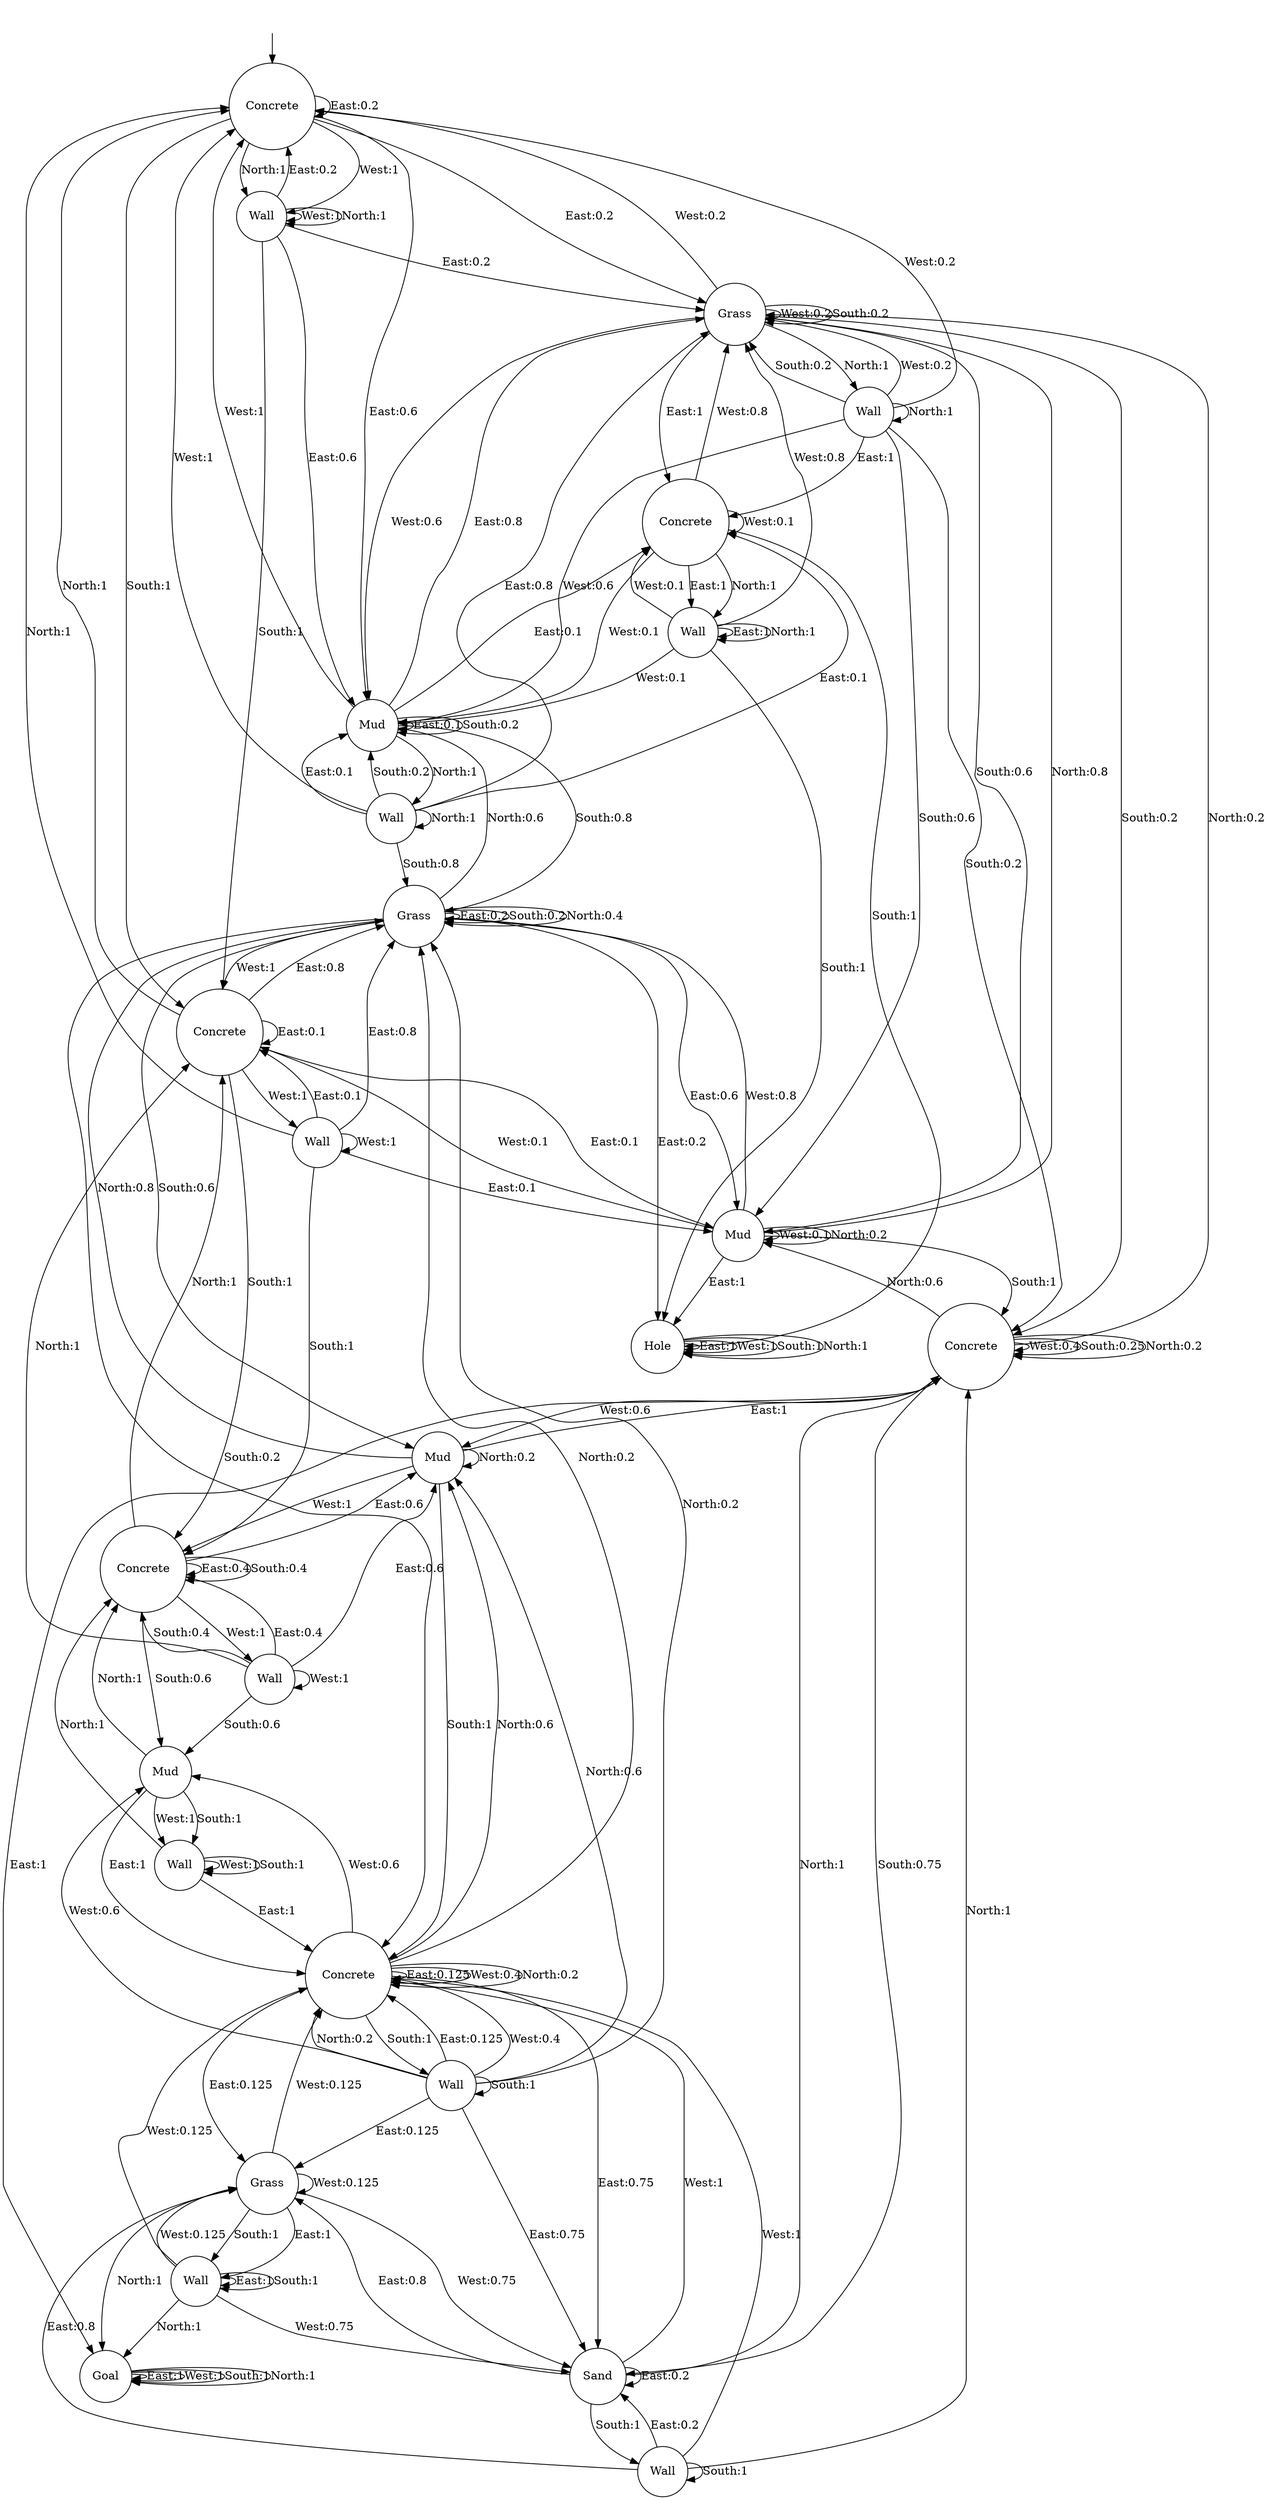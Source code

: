 digraph g {
__start0 [label="" shape="none"];
0 [shape="circle" label="Concrete"];
1 [shape="circle" label="Wall"];
2 [shape="circle" label="Concrete"];
3 [shape="circle" label="Wall"];
4 [shape="circle" label="Concrete"];
5 [shape="circle" label="Wall"];
6 [shape="circle" label="Wall"];
7 [shape="circle" label="Mud"];
8 [shape="circle" label="Wall"];
9 [shape="circle" label="Mud"];
10 [shape="circle" label="Grass"];
11 [shape="circle" label="Mud"];
12 [shape="circle" label="Concrete"];
13 [shape="circle" label="Wall"];
14 [shape="circle" label="Wall"];
15 [shape="circle" label="Grass"];
16 [shape="circle" label="Mud"];
17 [shape="circle" label="Concrete"];
18 [shape="circle" label="Wall"];
19 [shape="circle" label="Sand"];
20 [shape="circle" label="Concrete"];
21 [shape="circle" label="Wall"];
22 [shape="circle" label="Hole"];
23 [shape="circle" label="Goal"];
24 [shape="circle" label="Wall"];
25 [shape="circle" label="Grass"];
0 -> 0 [label="East:0.2"];
0 -> 9 [label="East:0.6"];
0 -> 15 [label="East:0.2"];
0 -> 1 [label="West:1"];
0 -> 2 [label="South:1"];
0 -> 1 [label="North:1"];
1 -> 0 [label="East:0.2"];
1 -> 9 [label="East:0.6"];
1 -> 15 [label="East:0.2"];
1 -> 1 [label="West:1"];
1 -> 2 [label="South:1"];
1 -> 1 [label="North:1"];
2 -> 2 [label="East:0.1"];
2 -> 10 [label="East:0.8"];
2 -> 16 [label="East:0.1"];
2 -> 3 [label="West:1"];
2 -> 4 [label="South:1"];
2 -> 0 [label="North:1"];
3 -> 2 [label="East:0.1"];
3 -> 10 [label="East:0.8"];
3 -> 16 [label="East:0.1"];
3 -> 3 [label="West:1"];
3 -> 4 [label="South:1"];
3 -> 0 [label="North:1"];
4 -> 4 [label="East:0.4"];
4 -> 11 [label="East:0.6"];
4 -> 5 [label="West:1"];
4 -> 4 [label="South:0.4"];
4 -> 7 [label="South:0.6"];
4 -> 2 [label="North:1"];
5 -> 4 [label="East:0.4"];
5 -> 11 [label="East:0.6"];
5 -> 5 [label="West:1"];
5 -> 4 [label="South:0.4"];
5 -> 7 [label="South:0.6"];
5 -> 2 [label="North:1"];
6 -> 12 [label="East:1"];
6 -> 6 [label="West:1"];
6 -> 6 [label="South:1"];
6 -> 4 [label="North:1"];
7 -> 12 [label="East:1"];
7 -> 6 [label="West:1"];
7 -> 6 [label="South:1"];
7 -> 4 [label="North:1"];
8 -> 9 [label="East:0.1"];
8 -> 15 [label="East:0.8"];
8 -> 20 [label="East:0.1"];
8 -> 0 [label="West:1"];
8 -> 9 [label="South:0.2"];
8 -> 10 [label="South:0.8"];
8 -> 8 [label="North:1"];
9 -> 9 [label="East:0.1"];
9 -> 15 [label="East:0.8"];
9 -> 20 [label="East:0.1"];
9 -> 0 [label="West:1"];
9 -> 9 [label="South:0.2"];
9 -> 10 [label="South:0.8"];
9 -> 8 [label="North:1"];
10 -> 10 [label="East:0.2"];
10 -> 16 [label="East:0.6"];
10 -> 22 [label="East:0.2"];
10 -> 2 [label="West:1"];
10 -> 10 [label="South:0.2"];
10 -> 11 [label="South:0.6"];
10 -> 12 [label="South:0.2"];
10 -> 9 [label="North:0.6"];
10 -> 10 [label="North:0.4"];
11 -> 17 [label="East:1"];
11 -> 4 [label="West:1"];
11 -> 12 [label="South:1"];
11 -> 10 [label="North:0.8"];
11 -> 11 [label="North:0.2"];
12 -> 12 [label="East:0.125"];
12 -> 19 [label="East:0.75"];
12 -> 25 [label="East:0.125"];
12 -> 7 [label="West:0.6"];
12 -> 12 [label="West:0.4"];
12 -> 13 [label="South:1"];
12 -> 10 [label="North:0.2"];
12 -> 11 [label="North:0.6"];
12 -> 12 [label="North:0.2"];
13 -> 12 [label="East:0.125"];
13 -> 19 [label="East:0.75"];
13 -> 25 [label="East:0.125"];
13 -> 7 [label="West:0.6"];
13 -> 12 [label="West:0.4"];
13 -> 13 [label="South:1"];
13 -> 10 [label="North:0.2"];
13 -> 11 [label="North:0.6"];
13 -> 12 [label="North:0.2"];
14 -> 20 [label="East:1"];
14 -> 0 [label="West:0.2"];
14 -> 9 [label="West:0.6"];
14 -> 15 [label="West:0.2"];
14 -> 15 [label="South:0.2"];
14 -> 16 [label="South:0.6"];
14 -> 17 [label="South:0.2"];
14 -> 14 [label="North:1"];
15 -> 20 [label="East:1"];
15 -> 0 [label="West:0.2"];
15 -> 9 [label="West:0.6"];
15 -> 15 [label="West:0.2"];
15 -> 15 [label="South:0.2"];
15 -> 16 [label="South:0.6"];
15 -> 17 [label="South:0.2"];
15 -> 14 [label="North:1"];
16 -> 22 [label="East:1"];
16 -> 2 [label="West:0.1"];
16 -> 10 [label="West:0.8"];
16 -> 16 [label="West:0.1"];
16 -> 17 [label="South:1"];
16 -> 15 [label="North:0.8"];
16 -> 16 [label="North:0.2"];
17 -> 23 [label="East:1"];
17 -> 11 [label="West:0.6"];
17 -> 17 [label="West:0.4"];
17 -> 17 [label="South:0.25"];
17 -> 19 [label="South:0.75"];
17 -> 15 [label="North:0.2"];
17 -> 16 [label="North:0.6"];
17 -> 17 [label="North:0.2"];
18 -> 19 [label="East:0.2"];
18 -> 25 [label="East:0.8"];
18 -> 12 [label="West:1"];
18 -> 18 [label="South:1"];
18 -> 17 [label="North:1"];
19 -> 19 [label="East:0.2"];
19 -> 25 [label="East:0.8"];
19 -> 12 [label="West:1"];
19 -> 18 [label="South:1"];
19 -> 17 [label="North:1"];
20 -> 21 [label="East:1"];
20 -> 9 [label="West:0.1"];
20 -> 15 [label="West:0.8"];
20 -> 20 [label="West:0.1"];
20 -> 22 [label="South:1"];
20 -> 21 [label="North:1"];
21 -> 21 [label="East:1"];
21 -> 9 [label="West:0.1"];
21 -> 15 [label="West:0.8"];
21 -> 20 [label="West:0.1"];
21 -> 22 [label="South:1"];
21 -> 21 [label="North:1"];
22 -> 22 [label="East:1"];
22 -> 22 [label="West:1"];
22 -> 22 [label="South:1"];
22 -> 22 [label="North:1"];
23 -> 23 [label="East:1"];
23 -> 23 [label="West:1"];
23 -> 23 [label="South:1"];
23 -> 23 [label="North:1"];
24 -> 24 [label="East:1"];
24 -> 12 [label="West:0.125"];
24 -> 19 [label="West:0.75"];
24 -> 25 [label="West:0.125"];
24 -> 24 [label="South:1"];
24 -> 23 [label="North:1"];
25 -> 24 [label="East:1"];
25 -> 12 [label="West:0.125"];
25 -> 19 [label="West:0.75"];
25 -> 25 [label="West:0.125"];
25 -> 24 [label="South:1"];
25 -> 23 [label="North:1"];
__start0 -> 0;
}
